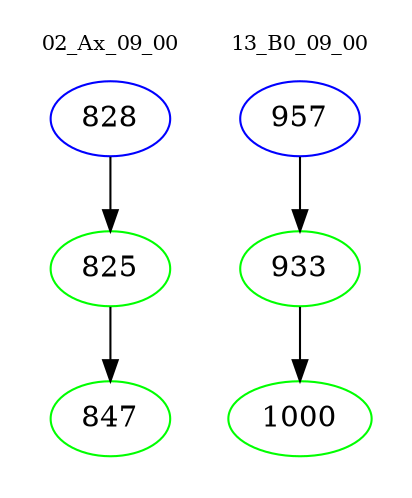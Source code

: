 digraph{
subgraph cluster_0 {
color = white
label = "02_Ax_09_00";
fontsize=10;
T0_828 [label="828", color="blue"]
T0_828 -> T0_825 [color="black"]
T0_825 [label="825", color="green"]
T0_825 -> T0_847 [color="black"]
T0_847 [label="847", color="green"]
}
subgraph cluster_1 {
color = white
label = "13_B0_09_00";
fontsize=10;
T1_957 [label="957", color="blue"]
T1_957 -> T1_933 [color="black"]
T1_933 [label="933", color="green"]
T1_933 -> T1_1000 [color="black"]
T1_1000 [label="1000", color="green"]
}
}
